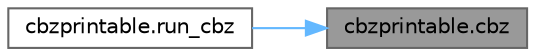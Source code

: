 digraph "cbzprintable.cbz"
{
 // LATEX_PDF_SIZE
  bgcolor="transparent";
  edge [fontname=Helvetica,fontsize=10,labelfontname=Helvetica,labelfontsize=10];
  node [fontname=Helvetica,fontsize=10,shape=box,height=0.2,width=0.4];
  rankdir="RL";
  Node1 [label="cbzprintable.cbz",height=0.2,width=0.4,color="gray40", fillcolor="grey60", style="filled", fontcolor="black",tooltip=" "];
  Node1 -> Node2 [dir="back",color="steelblue1",style="solid"];
  Node2 [label="cbzprintable.run_cbz",height=0.2,width=0.4,color="grey40", fillcolor="white", style="filled",URL="$d2/d06/namespacecbzprintable.html#ae16a934c330a0b490905d28d2f531051",tooltip=" "];
}
